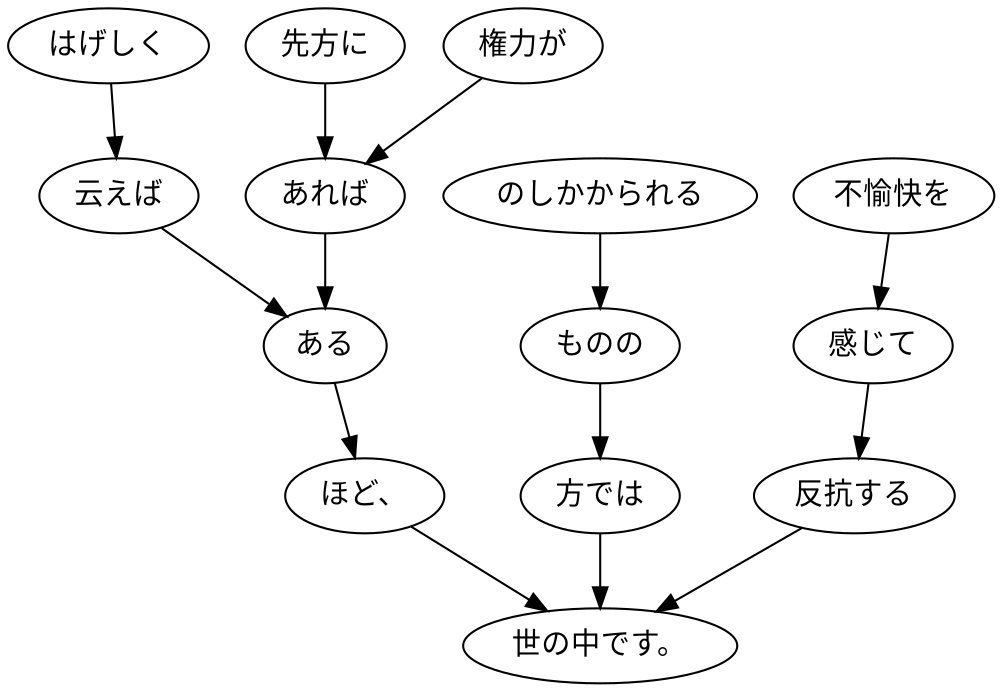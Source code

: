 digraph graph8729 {
	node0 [label="はげしく"];
	node1 [label="云えば"];
	node2 [label="先方に"];
	node3 [label="権力が"];
	node4 [label="あれば"];
	node5 [label="ある"];
	node6 [label="ほど、"];
	node7 [label="のしかかられる"];
	node8 [label="ものの"];
	node9 [label="方では"];
	node10 [label="不愉快を"];
	node11 [label="感じて"];
	node12 [label="反抗する"];
	node13 [label="世の中です。"];
	node0 -> node1;
	node1 -> node5;
	node2 -> node4;
	node3 -> node4;
	node4 -> node5;
	node5 -> node6;
	node6 -> node13;
	node7 -> node8;
	node8 -> node9;
	node9 -> node13;
	node10 -> node11;
	node11 -> node12;
	node12 -> node13;
}
